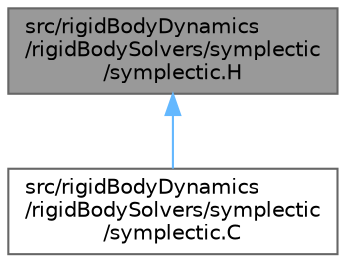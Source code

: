 digraph "src/rigidBodyDynamics/rigidBodySolvers/symplectic/symplectic.H"
{
 // LATEX_PDF_SIZE
  bgcolor="transparent";
  edge [fontname=Helvetica,fontsize=10,labelfontname=Helvetica,labelfontsize=10];
  node [fontname=Helvetica,fontsize=10,shape=box,height=0.2,width=0.4];
  Node1 [id="Node000001",label="src/rigidBodyDynamics\l/rigidBodySolvers/symplectic\l/symplectic.H",height=0.2,width=0.4,color="gray40", fillcolor="grey60", style="filled", fontcolor="black",tooltip=" "];
  Node1 -> Node2 [id="edge1_Node000001_Node000002",dir="back",color="steelblue1",style="solid",tooltip=" "];
  Node2 [id="Node000002",label="src/rigidBodyDynamics\l/rigidBodySolvers/symplectic\l/symplectic.C",height=0.2,width=0.4,color="grey40", fillcolor="white", style="filled",URL="$rigidBodyDynamics_2rigidBodySolvers_2symplectic_2symplectic_8C.html",tooltip=" "];
}
